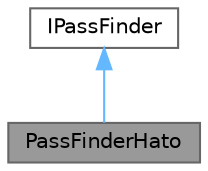 digraph "PassFinderHato"
{
 // LATEX_PDF_SIZE
  bgcolor="transparent";
  edge [fontname=Helvetica,fontsize=10,labelfontname=Helvetica,labelfontsize=10];
  node [fontname=Helvetica,fontsize=10,shape=box,height=0.2,width=0.4];
  Node1 [id="Node000001",label="PassFinderHato",height=0.2,width=0.4,color="gray40", fillcolor="grey60", style="filled", fontcolor="black",tooltip="波東先輩の手法で，グラフ探索を行うクラス．"];
  Node2 -> Node1 [id="edge1_Node000001_Node000002",dir="back",color="steelblue1",style="solid",tooltip=" "];
  Node2 [id="Node000002",label="IPassFinder",height=0.2,width=0.4,color="gray40", fillcolor="white", style="filled",URL="$class_i_pass_finder.html",tooltip="グラフ探索を行うクラスのインターフェイス．実体は作成できないのでこれを継承してたクラスを使うこと．"];
}

